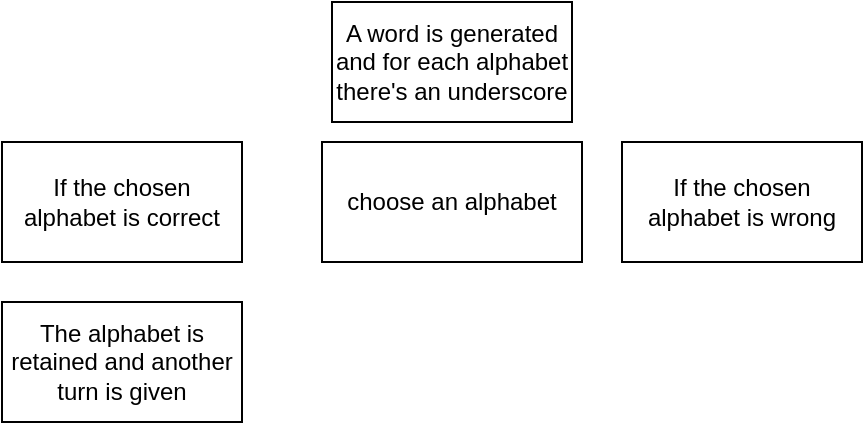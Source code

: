 <mxfile version="26.2.13">
  <diagram name="Page-1" id="UDtf1Wan4ggozqUtFIKu">
    <mxGraphModel dx="1028" dy="568" grid="1" gridSize="10" guides="1" tooltips="1" connect="1" arrows="1" fold="1" page="1" pageScale="1" pageWidth="827" pageHeight="1169" math="0" shadow="0">
      <root>
        <mxCell id="0" />
        <mxCell id="1" parent="0" />
        <mxCell id="8byowbf6evWGJwEMshM0-2" value="choose an alphabet" style="rounded=0;whiteSpace=wrap;html=1;" vertex="1" parent="1">
          <mxGeometry x="360" y="100" width="130" height="60" as="geometry" />
        </mxCell>
        <mxCell id="8byowbf6evWGJwEMshM0-3" value="If the chosen alphabet is wrong" style="rounded=0;whiteSpace=wrap;html=1;" vertex="1" parent="1">
          <mxGeometry x="510" y="100" width="120" height="60" as="geometry" />
        </mxCell>
        <mxCell id="8byowbf6evWGJwEMshM0-4" value="If the chosen alphabet is correct" style="rounded=0;whiteSpace=wrap;html=1;" vertex="1" parent="1">
          <mxGeometry x="200" y="100" width="120" height="60" as="geometry" />
        </mxCell>
        <mxCell id="8byowbf6evWGJwEMshM0-5" value="A word is generated and for each alphabet there&#39;s an underscore" style="rounded=0;whiteSpace=wrap;html=1;" vertex="1" parent="1">
          <mxGeometry x="365" y="30" width="120" height="60" as="geometry" />
        </mxCell>
        <mxCell id="8byowbf6evWGJwEMshM0-6" value="The alphabet is retained and another turn is given" style="rounded=0;whiteSpace=wrap;html=1;" vertex="1" parent="1">
          <mxGeometry x="200" y="180" width="120" height="60" as="geometry" />
        </mxCell>
      </root>
    </mxGraphModel>
  </diagram>
</mxfile>
